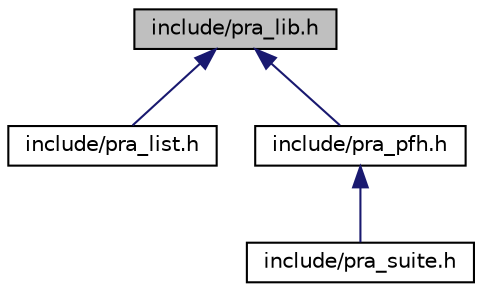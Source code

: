 digraph "include/pra_lib.h"
{
 // LATEX_PDF_SIZE
  bgcolor="transparent";
  edge [fontname="Helvetica",fontsize="10",labelfontname="Helvetica",labelfontsize="10"];
  node [fontname="Helvetica",fontsize="10",shape=record];
  Node1 [label="include/pra_lib.h",height=0.2,width=0.4,color="black", fillcolor="grey75", style="filled", fontcolor="black",tooltip="Standard library functions implementation."];
  Node1 -> Node2 [dir="back",color="midnightblue",fontsize="10",style="solid",fontname="Helvetica"];
  Node2 [label="include/pra_list.h",height=0.2,width=0.4,color="black",URL="$pra__list_8h.html",tooltip="Implementation of a dynamically sized array list."];
  Node1 -> Node3 [dir="back",color="midnightblue",fontsize="10",style="solid",fontname="Helvetica"];
  Node3 [label="include/pra_pfh.h",height=0.2,width=0.4,color="black",URL="$pra__pfh_8h.html",tooltip="Provides page fault handling functionality, registering new PFH and selecting active ones."];
  Node3 -> Node4 [dir="back",color="midnightblue",fontsize="10",style="solid",fontname="Helvetica"];
  Node4 [label="include/pra_suite.h",height=0.2,width=0.4,color="black",URL="$pra__suite_8h.html",tooltip="This file provides functionality to run test suites and generate output that can be evaluated."];
}
